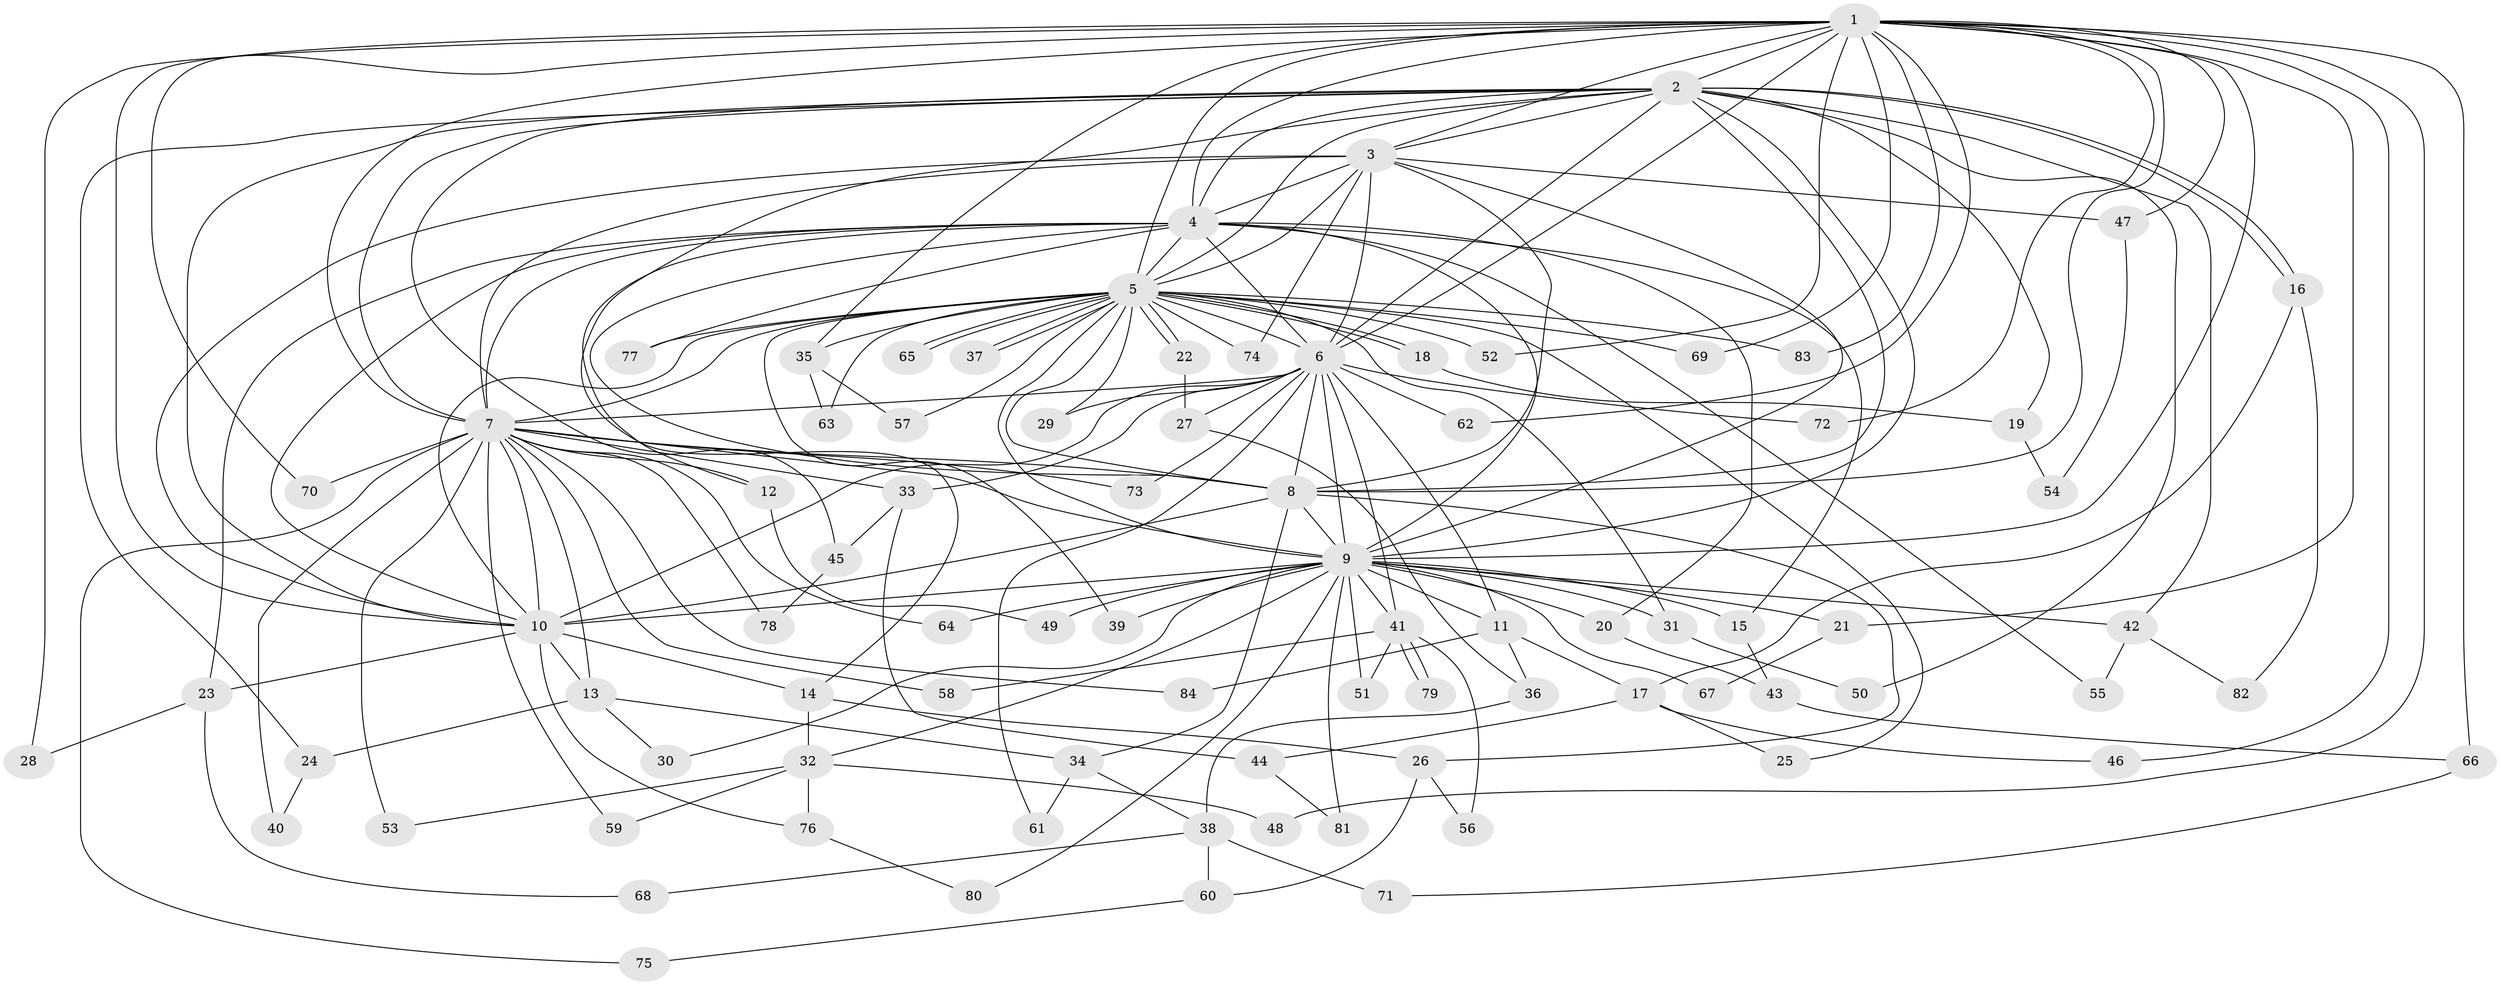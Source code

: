 // Generated by graph-tools (version 1.1) at 2025/25/03/09/25 03:25:45]
// undirected, 84 vertices, 193 edges
graph export_dot {
graph [start="1"]
  node [color=gray90,style=filled];
  1;
  2;
  3;
  4;
  5;
  6;
  7;
  8;
  9;
  10;
  11;
  12;
  13;
  14;
  15;
  16;
  17;
  18;
  19;
  20;
  21;
  22;
  23;
  24;
  25;
  26;
  27;
  28;
  29;
  30;
  31;
  32;
  33;
  34;
  35;
  36;
  37;
  38;
  39;
  40;
  41;
  42;
  43;
  44;
  45;
  46;
  47;
  48;
  49;
  50;
  51;
  52;
  53;
  54;
  55;
  56;
  57;
  58;
  59;
  60;
  61;
  62;
  63;
  64;
  65;
  66;
  67;
  68;
  69;
  70;
  71;
  72;
  73;
  74;
  75;
  76;
  77;
  78;
  79;
  80;
  81;
  82;
  83;
  84;
  1 -- 2;
  1 -- 3;
  1 -- 4;
  1 -- 5;
  1 -- 6;
  1 -- 7;
  1 -- 8;
  1 -- 9;
  1 -- 10;
  1 -- 21;
  1 -- 28;
  1 -- 35;
  1 -- 46;
  1 -- 47;
  1 -- 48;
  1 -- 52;
  1 -- 62;
  1 -- 66;
  1 -- 69;
  1 -- 70;
  1 -- 72;
  1 -- 83;
  2 -- 3;
  2 -- 4;
  2 -- 5;
  2 -- 6;
  2 -- 7;
  2 -- 8;
  2 -- 9;
  2 -- 10;
  2 -- 14;
  2 -- 16;
  2 -- 16;
  2 -- 19;
  2 -- 24;
  2 -- 42;
  2 -- 45;
  2 -- 50;
  3 -- 4;
  3 -- 5;
  3 -- 6;
  3 -- 7;
  3 -- 8;
  3 -- 9;
  3 -- 10;
  3 -- 47;
  3 -- 74;
  4 -- 5;
  4 -- 6;
  4 -- 7;
  4 -- 8;
  4 -- 9;
  4 -- 10;
  4 -- 12;
  4 -- 15;
  4 -- 20;
  4 -- 23;
  4 -- 55;
  4 -- 77;
  5 -- 6;
  5 -- 7;
  5 -- 8;
  5 -- 9;
  5 -- 10;
  5 -- 18;
  5 -- 18;
  5 -- 22;
  5 -- 22;
  5 -- 25;
  5 -- 29;
  5 -- 31;
  5 -- 35;
  5 -- 37;
  5 -- 37;
  5 -- 39;
  5 -- 52;
  5 -- 57;
  5 -- 63;
  5 -- 65;
  5 -- 65;
  5 -- 69;
  5 -- 74;
  5 -- 77;
  5 -- 83;
  6 -- 7;
  6 -- 8;
  6 -- 9;
  6 -- 10;
  6 -- 11;
  6 -- 27;
  6 -- 29;
  6 -- 33;
  6 -- 41;
  6 -- 61;
  6 -- 62;
  6 -- 72;
  6 -- 73;
  7 -- 8;
  7 -- 9;
  7 -- 10;
  7 -- 12;
  7 -- 13;
  7 -- 33;
  7 -- 40;
  7 -- 53;
  7 -- 58;
  7 -- 59;
  7 -- 64;
  7 -- 70;
  7 -- 73;
  7 -- 75;
  7 -- 78;
  7 -- 84;
  8 -- 9;
  8 -- 10;
  8 -- 26;
  8 -- 34;
  9 -- 10;
  9 -- 11;
  9 -- 15;
  9 -- 20;
  9 -- 21;
  9 -- 30;
  9 -- 31;
  9 -- 32;
  9 -- 39;
  9 -- 41;
  9 -- 42;
  9 -- 49;
  9 -- 51;
  9 -- 64;
  9 -- 67;
  9 -- 80;
  9 -- 81;
  10 -- 13;
  10 -- 14;
  10 -- 23;
  10 -- 76;
  11 -- 17;
  11 -- 36;
  11 -- 84;
  12 -- 49;
  13 -- 24;
  13 -- 30;
  13 -- 34;
  14 -- 26;
  14 -- 32;
  15 -- 43;
  16 -- 17;
  16 -- 82;
  17 -- 25;
  17 -- 44;
  17 -- 46;
  18 -- 19;
  19 -- 54;
  20 -- 43;
  21 -- 67;
  22 -- 27;
  23 -- 28;
  23 -- 68;
  24 -- 40;
  26 -- 56;
  26 -- 60;
  27 -- 36;
  31 -- 50;
  32 -- 48;
  32 -- 53;
  32 -- 59;
  32 -- 76;
  33 -- 44;
  33 -- 45;
  34 -- 38;
  34 -- 61;
  35 -- 57;
  35 -- 63;
  36 -- 38;
  38 -- 60;
  38 -- 68;
  38 -- 71;
  41 -- 51;
  41 -- 56;
  41 -- 58;
  41 -- 79;
  41 -- 79;
  42 -- 55;
  42 -- 82;
  43 -- 66;
  44 -- 81;
  45 -- 78;
  47 -- 54;
  60 -- 75;
  66 -- 71;
  76 -- 80;
}
